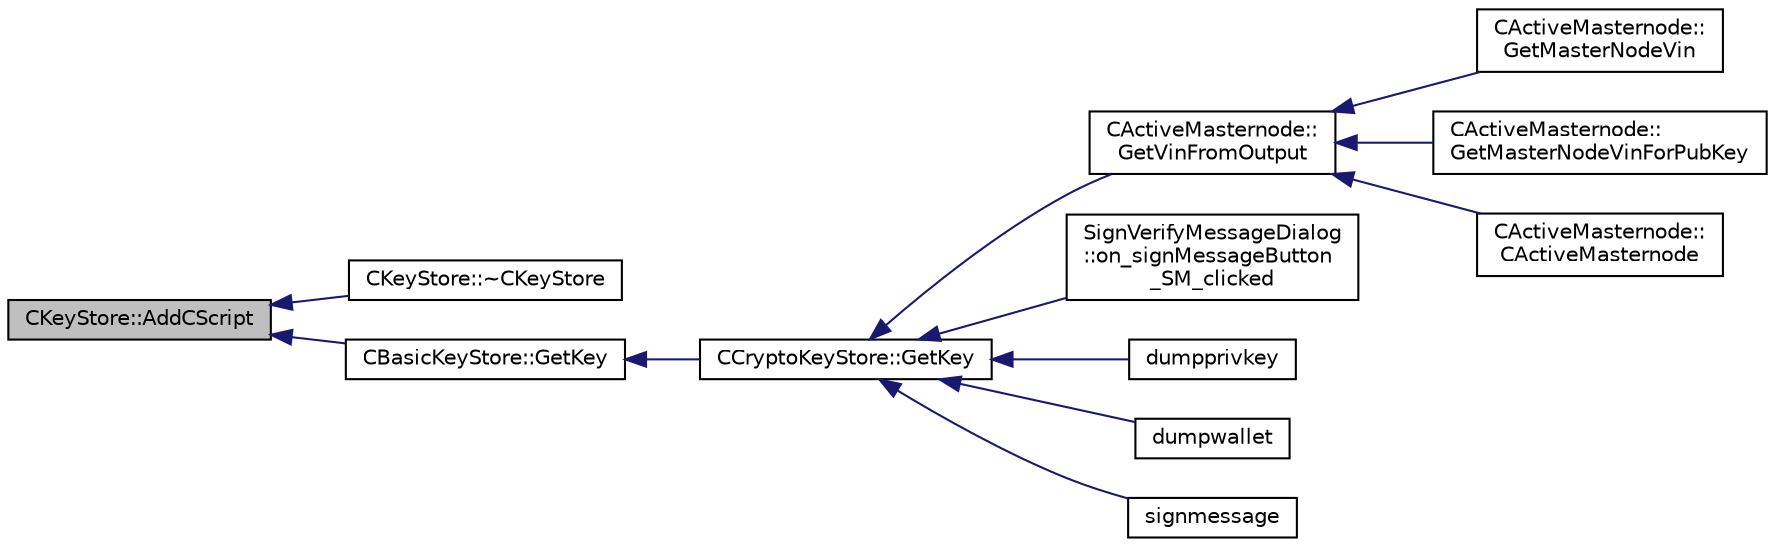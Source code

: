 digraph "CKeyStore::AddCScript"
{
  edge [fontname="Helvetica",fontsize="10",labelfontname="Helvetica",labelfontsize="10"];
  node [fontname="Helvetica",fontsize="10",shape=record];
  rankdir="LR";
  Node42 [label="CKeyStore::AddCScript",height=0.2,width=0.4,color="black", fillcolor="grey75", style="filled", fontcolor="black"];
  Node42 -> Node43 [dir="back",color="midnightblue",fontsize="10",style="solid",fontname="Helvetica"];
  Node43 [label="CKeyStore::~CKeyStore",height=0.2,width=0.4,color="black", fillcolor="white", style="filled",URL="$d0/dc3/class_c_key_store.html#a9bfaef2bcd6effc467a96043f44044a0"];
  Node42 -> Node44 [dir="back",color="midnightblue",fontsize="10",style="solid",fontname="Helvetica"];
  Node44 [label="CBasicKeyStore::GetKey",height=0.2,width=0.4,color="black", fillcolor="white", style="filled",URL="$db/db1/class_c_basic_key_store.html#a69328ee642e4234922356f59876e956d"];
  Node44 -> Node45 [dir="back",color="midnightblue",fontsize="10",style="solid",fontname="Helvetica"];
  Node45 [label="CCryptoKeyStore::GetKey",height=0.2,width=0.4,color="black", fillcolor="white", style="filled",URL="$db/dad/class_c_crypto_key_store.html#af46ec271fffb65a113702ba40a3738c8"];
  Node45 -> Node46 [dir="back",color="midnightblue",fontsize="10",style="solid",fontname="Helvetica"];
  Node46 [label="CActiveMasternode::\lGetVinFromOutput",height=0.2,width=0.4,color="black", fillcolor="white", style="filled",URL="$d9/d29/class_c_active_masternode.html#abc2ae1e24001f80ace4bbea2b6453944"];
  Node46 -> Node47 [dir="back",color="midnightblue",fontsize="10",style="solid",fontname="Helvetica"];
  Node47 [label="CActiveMasternode::\lGetMasterNodeVin",height=0.2,width=0.4,color="black", fillcolor="white", style="filled",URL="$d9/d29/class_c_active_masternode.html#adc93036b86ee9ef6abe5e0b783a51283"];
  Node46 -> Node48 [dir="back",color="midnightblue",fontsize="10",style="solid",fontname="Helvetica"];
  Node48 [label="CActiveMasternode::\lGetMasterNodeVinForPubKey",height=0.2,width=0.4,color="black", fillcolor="white", style="filled",URL="$d9/d29/class_c_active_masternode.html#ada17e6bbfd69a3acf166b49c10365da4"];
  Node46 -> Node49 [dir="back",color="midnightblue",fontsize="10",style="solid",fontname="Helvetica"];
  Node49 [label="CActiveMasternode::\lCActiveMasternode",height=0.2,width=0.4,color="black", fillcolor="white", style="filled",URL="$d9/d29/class_c_active_masternode.html#a7ffb946d1b2aad0054d3b3efce8c0543"];
  Node45 -> Node50 [dir="back",color="midnightblue",fontsize="10",style="solid",fontname="Helvetica"];
  Node50 [label="SignVerifyMessageDialog\l::on_signMessageButton\l_SM_clicked",height=0.2,width=0.4,color="black", fillcolor="white", style="filled",URL="$d1/d26/class_sign_verify_message_dialog.html#a2ef91b4ace68d63ab1c1d3cc6c13b5f9"];
  Node45 -> Node51 [dir="back",color="midnightblue",fontsize="10",style="solid",fontname="Helvetica"];
  Node51 [label="dumpprivkey",height=0.2,width=0.4,color="black", fillcolor="white", style="filled",URL="$dc/dbf/rpcdump_8cpp.html#a4010fb238298e15c540d3e5ecd60f858"];
  Node45 -> Node52 [dir="back",color="midnightblue",fontsize="10",style="solid",fontname="Helvetica"];
  Node52 [label="dumpwallet",height=0.2,width=0.4,color="black", fillcolor="white", style="filled",URL="$dc/dbf/rpcdump_8cpp.html#a831ddf746d4f2500ba6f6c07f63445cd"];
  Node45 -> Node53 [dir="back",color="midnightblue",fontsize="10",style="solid",fontname="Helvetica"];
  Node53 [label="signmessage",height=0.2,width=0.4,color="black", fillcolor="white", style="filled",URL="$df/d1d/rpcwallet_8cpp.html#a315b42a2c859c4b50a54c1b05984928c"];
}
